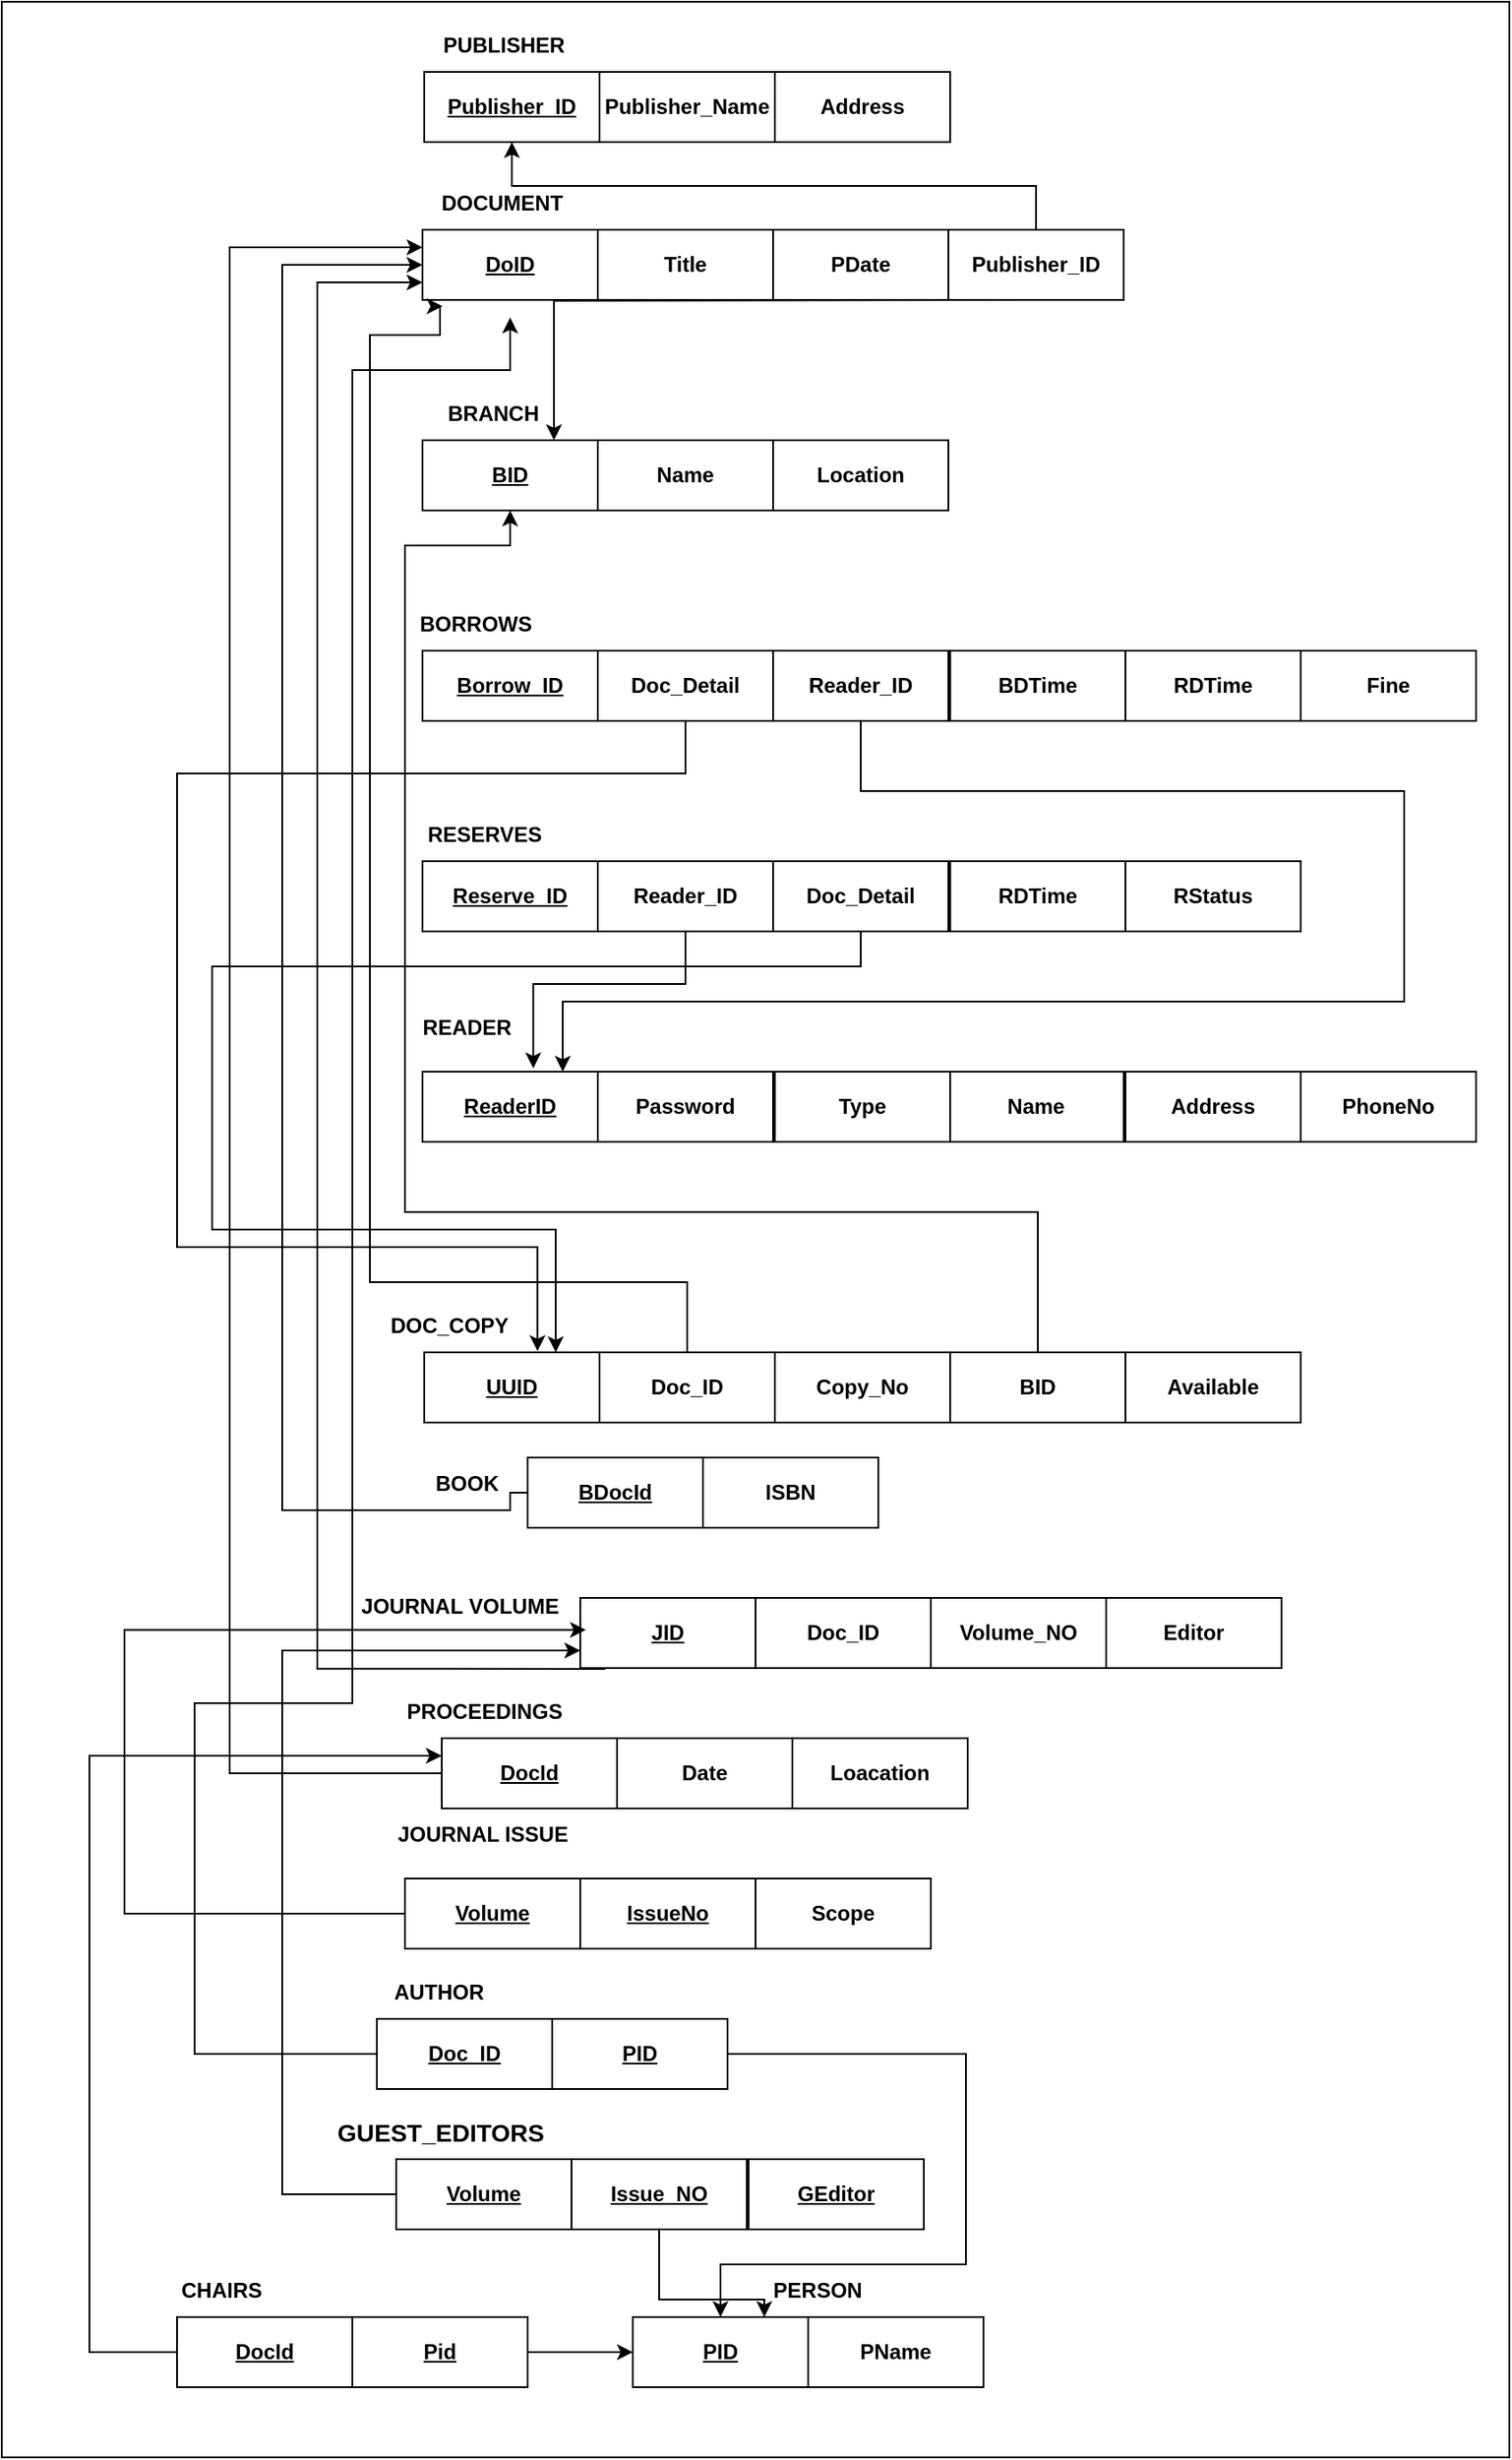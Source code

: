 <mxfile version="20.6.2" type="device" pages="2"><diagram id="R2lEEEUBdFMjLlhIrx00" name="Page-1"><mxGraphModel dx="2335" dy="811" grid="1" gridSize="10" guides="1" tooltips="1" connect="1" arrows="1" fold="1" page="1" pageScale="1" pageWidth="700" pageHeight="1000" math="0" shadow="0" extFonts="Permanent Marker^https://fonts.googleapis.com/css?family=Permanent+Marker"><root><mxCell id="0"/><mxCell id="1" parent="0"/><mxCell id="0uOusoim8GJtXuCVrhlG-1" value="&lt;u&gt;&lt;b&gt;Publisher_ID&lt;/b&gt;&lt;/u&gt;" style="whiteSpace=wrap;html=1;align=center;" parent="1" vertex="1"><mxGeometry x="81" y="190" width="100" height="40" as="geometry"/></mxCell><mxCell id="0uOusoim8GJtXuCVrhlG-2" value="&lt;b&gt;&lt;u&gt;DoID&lt;/u&gt;&lt;/b&gt;" style="whiteSpace=wrap;html=1;align=center;" parent="1" vertex="1"><mxGeometry x="80" y="280" width="100" height="40" as="geometry"/></mxCell><mxCell id="0uOusoim8GJtXuCVrhlG-3" value="&lt;b&gt;Address&lt;/b&gt;" style="whiteSpace=wrap;html=1;align=center;" parent="1" vertex="1"><mxGeometry x="281" y="190" width="100" height="40" as="geometry"/></mxCell><mxCell id="0uOusoim8GJtXuCVrhlG-4" value="&lt;b&gt;Publisher_Name&lt;/b&gt;" style="whiteSpace=wrap;html=1;align=center;" parent="1" vertex="1"><mxGeometry x="181" y="190" width="100" height="40" as="geometry"/></mxCell><mxCell id="0uOusoim8GJtXuCVrhlG-36" style="edgeStyle=orthogonalEdgeStyle;rounded=0;orthogonalLoop=1;jettySize=auto;html=1;exitX=0.5;exitY=1;exitDx=0;exitDy=0;entryX=0.75;entryY=0;entryDx=0;entryDy=0;" parent="1" target="0uOusoim8GJtXuCVrhlG-15" edge="1"><mxGeometry relative="1" as="geometry"><mxPoint x="430" y="320" as="sourcePoint"/></mxGeometry></mxCell><mxCell id="0uOusoim8GJtXuCVrhlG-6" value="&lt;b&gt;PDate&lt;/b&gt;" style="whiteSpace=wrap;html=1;align=center;" parent="1" vertex="1"><mxGeometry x="280" y="280" width="100" height="40" as="geometry"/></mxCell><mxCell id="0uOusoim8GJtXuCVrhlG-7" value="&lt;b&gt;Title&lt;/b&gt;" style="whiteSpace=wrap;html=1;align=center;" parent="1" vertex="1"><mxGeometry x="180" y="280" width="100" height="40" as="geometry"/></mxCell><mxCell id="0uOusoim8GJtXuCVrhlG-32" style="edgeStyle=orthogonalEdgeStyle;rounded=0;orthogonalLoop=1;jettySize=auto;html=1;exitX=0.5;exitY=0;exitDx=0;exitDy=0;" parent="1" source="0uOusoim8GJtXuCVrhlG-8" target="0uOusoim8GJtXuCVrhlG-1" edge="1"><mxGeometry relative="1" as="geometry"/></mxCell><mxCell id="0uOusoim8GJtXuCVrhlG-8" value="&lt;b&gt;Publisher_ID&lt;/b&gt;" style="whiteSpace=wrap;html=1;align=center;" parent="1" vertex="1"><mxGeometry x="380" y="280" width="100" height="40" as="geometry"/></mxCell><mxCell id="0uOusoim8GJtXuCVrhlG-11" value="&lt;b&gt;BORROWS&lt;/b&gt;" style="text;html=1;align=center;verticalAlign=middle;resizable=0;points=[];autosize=1;strokeColor=none;fillColor=none;" parent="1" vertex="1"><mxGeometry x="65" y="490" width="90" height="30" as="geometry"/></mxCell><mxCell id="0uOusoim8GJtXuCVrhlG-12" value="&lt;b&gt;&lt;u&gt;Borrow_ID&lt;/u&gt;&lt;/b&gt;" style="whiteSpace=wrap;html=1;align=center;" parent="1" vertex="1"><mxGeometry x="80" y="520" width="100" height="40" as="geometry"/></mxCell><mxCell id="0uOusoim8GJtXuCVrhlG-13" value="&lt;b&gt;Location&lt;/b&gt;" style="whiteSpace=wrap;html=1;align=center;" parent="1" vertex="1"><mxGeometry x="280" y="400" width="100" height="40" as="geometry"/></mxCell><mxCell id="0uOusoim8GJtXuCVrhlG-14" value="&lt;b&gt;Name&lt;/b&gt;" style="whiteSpace=wrap;html=1;align=center;" parent="1" vertex="1"><mxGeometry x="180" y="400" width="100" height="40" as="geometry"/></mxCell><mxCell id="0uOusoim8GJtXuCVrhlG-15" value="&lt;b&gt;&lt;u&gt;BID&lt;/u&gt;&lt;/b&gt;" style="whiteSpace=wrap;html=1;align=center;" parent="1" vertex="1"><mxGeometry x="80" y="400" width="100" height="40" as="geometry"/></mxCell><mxCell id="0uOusoim8GJtXuCVrhlG-16" value="&lt;b&gt;Address&lt;/b&gt;" style="whiteSpace=wrap;html=1;align=center;" parent="1" vertex="1"><mxGeometry x="481" y="760" width="100" height="40" as="geometry"/></mxCell><mxCell id="0uOusoim8GJtXuCVrhlG-17" value="&lt;b&gt;Name&lt;/b&gt;" style="whiteSpace=wrap;html=1;align=center;" parent="1" vertex="1"><mxGeometry x="380" y="760" width="100" height="40" as="geometry"/></mxCell><mxCell id="0uOusoim8GJtXuCVrhlG-18" value="&lt;b&gt;Type&lt;/b&gt;" style="whiteSpace=wrap;html=1;align=center;" parent="1" vertex="1"><mxGeometry x="281" y="760" width="100" height="40" as="geometry"/></mxCell><mxCell id="0uOusoim8GJtXuCVrhlG-19" value="&lt;b&gt;&lt;u&gt;ReaderID&lt;/u&gt;&lt;/b&gt;" style="whiteSpace=wrap;html=1;align=center;" parent="1" vertex="1"><mxGeometry x="80" y="760" width="100" height="40" as="geometry"/></mxCell><mxCell id="0uOusoim8GJtXuCVrhlG-54" style="edgeStyle=orthogonalEdgeStyle;rounded=0;orthogonalLoop=1;jettySize=auto;html=1;exitX=0.5;exitY=1;exitDx=0;exitDy=0;entryX=0.75;entryY=0;entryDx=0;entryDy=0;" parent="1" source="0uOusoim8GJtXuCVrhlG-20" target="vw44rCnMCCymddb78eO5-1" edge="1"><mxGeometry relative="1" as="geometry"><mxPoint x="140" y="760" as="targetPoint"/><Array as="points"><mxPoint x="330" y="700"/><mxPoint x="-40" y="700"/><mxPoint x="-40" y="850"/><mxPoint x="156" y="850"/></Array></mxGeometry></mxCell><mxCell id="0uOusoim8GJtXuCVrhlG-20" value="&lt;b&gt;Doc_Detail&lt;/b&gt;" style="whiteSpace=wrap;html=1;align=center;" parent="1" vertex="1"><mxGeometry x="280" y="640" width="100" height="40" as="geometry"/></mxCell><mxCell id="Umkux5F-K8fz4ffUyLJo-14" style="edgeStyle=orthogonalEdgeStyle;rounded=0;orthogonalLoop=1;jettySize=auto;html=1;exitX=0.5;exitY=1;exitDx=0;exitDy=0;entryX=0.632;entryY=-0.048;entryDx=0;entryDy=0;entryPerimeter=0;fontSize=14;" parent="1" source="0uOusoim8GJtXuCVrhlG-21" target="0uOusoim8GJtXuCVrhlG-19" edge="1"><mxGeometry relative="1" as="geometry"><Array as="points"><mxPoint x="230" y="710"/><mxPoint x="143" y="710"/></Array></mxGeometry></mxCell><mxCell id="0uOusoim8GJtXuCVrhlG-21" value="&lt;b&gt;Reader_ID&lt;/b&gt;" style="whiteSpace=wrap;html=1;align=center;" parent="1" vertex="1"><mxGeometry x="180" y="640" width="100" height="40" as="geometry"/></mxCell><mxCell id="0uOusoim8GJtXuCVrhlG-22" value="&lt;b&gt;&lt;u&gt;Reserve_ID&lt;/u&gt;&lt;/b&gt;" style="whiteSpace=wrap;html=1;align=center;" parent="1" vertex="1"><mxGeometry x="80" y="640" width="100" height="40" as="geometry"/></mxCell><mxCell id="0uOusoim8GJtXuCVrhlG-23" value="&lt;b&gt;BDTime&lt;/b&gt;" style="whiteSpace=wrap;html=1;align=center;" parent="1" vertex="1"><mxGeometry x="381" y="520" width="100" height="40" as="geometry"/></mxCell><mxCell id="Umkux5F-K8fz4ffUyLJo-11" style="edgeStyle=orthogonalEdgeStyle;rounded=0;orthogonalLoop=1;jettySize=auto;html=1;exitX=0.5;exitY=1;exitDx=0;exitDy=0;fontSize=14;" parent="1" source="0uOusoim8GJtXuCVrhlG-24" edge="1"><mxGeometry relative="1" as="geometry"><mxPoint x="160" y="760" as="targetPoint"/><Array as="points"><mxPoint x="330" y="600"/><mxPoint x="640" y="600"/><mxPoint x="640" y="720"/><mxPoint x="160" y="720"/><mxPoint x="160" y="760"/></Array></mxGeometry></mxCell><mxCell id="0uOusoim8GJtXuCVrhlG-24" value="&lt;b&gt;Reader_ID&lt;/b&gt;" style="whiteSpace=wrap;html=1;align=center;" parent="1" vertex="1"><mxGeometry x="280" y="520" width="100" height="40" as="geometry"/></mxCell><mxCell id="Umkux5F-K8fz4ffUyLJo-12" style="edgeStyle=orthogonalEdgeStyle;rounded=0;orthogonalLoop=1;jettySize=auto;html=1;exitX=0.5;exitY=1;exitDx=0;exitDy=0;fontSize=14;entryX=0.646;entryY=-0.017;entryDx=0;entryDy=0;entryPerimeter=0;" parent="1" source="0uOusoim8GJtXuCVrhlG-25" target="vw44rCnMCCymddb78eO5-1" edge="1"><mxGeometry relative="1" as="geometry"><mxPoint x="140" y="860" as="targetPoint"/><Array as="points"><mxPoint x="230" y="590"/><mxPoint x="-60" y="590"/><mxPoint x="-60" y="860"/><mxPoint x="146" y="860"/></Array></mxGeometry></mxCell><mxCell id="0uOusoim8GJtXuCVrhlG-25" value="&lt;b&gt;Doc_Detail&lt;/b&gt;" style="whiteSpace=wrap;html=1;align=center;" parent="1" vertex="1"><mxGeometry x="180" y="520" width="100" height="40" as="geometry"/></mxCell><mxCell id="0uOusoim8GJtXuCVrhlG-28" value="&lt;b&gt;PhoneNo&lt;/b&gt;" style="whiteSpace=wrap;html=1;align=center;" parent="1" vertex="1"><mxGeometry x="581" y="760" width="100" height="40" as="geometry"/></mxCell><mxCell id="0uOusoim8GJtXuCVrhlG-29" value="&lt;b&gt;PUBLISHER&lt;/b&gt;" style="text;html=1;align=center;verticalAlign=middle;resizable=0;points=[];autosize=1;strokeColor=none;fillColor=none;" parent="1" vertex="1"><mxGeometry x="81" y="160" width="90" height="30" as="geometry"/></mxCell><mxCell id="0uOusoim8GJtXuCVrhlG-30" value="&lt;b&gt;DOCUMENT&lt;/b&gt;" style="text;html=1;align=center;verticalAlign=middle;resizable=0;points=[];autosize=1;strokeColor=none;fillColor=none;" parent="1" vertex="1"><mxGeometry x="80" y="250" width="90" height="30" as="geometry"/></mxCell><mxCell id="0uOusoim8GJtXuCVrhlG-31" value="&lt;b&gt;BRANCH&lt;/b&gt;" style="text;html=1;align=center;verticalAlign=middle;resizable=0;points=[];autosize=1;strokeColor=none;fillColor=none;" parent="1" vertex="1"><mxGeometry x="80" y="370" width="80" height="30" as="geometry"/></mxCell><mxCell id="0uOusoim8GJtXuCVrhlG-44" value="&lt;b&gt;PName&lt;/b&gt;" style="whiteSpace=wrap;html=1;align=center;" parent="1" vertex="1"><mxGeometry x="300" y="1470" width="100" height="40" as="geometry"/></mxCell><mxCell id="0uOusoim8GJtXuCVrhlG-45" value="&lt;b&gt;&lt;u&gt;PID&lt;/u&gt;&lt;/b&gt;" style="whiteSpace=wrap;html=1;align=center;" parent="1" vertex="1"><mxGeometry x="200" y="1470" width="100" height="40" as="geometry"/></mxCell><mxCell id="0uOusoim8GJtXuCVrhlG-46" value="&lt;b&gt;RESERVES&lt;/b&gt;" style="text;html=1;align=center;verticalAlign=middle;resizable=0;points=[];autosize=1;strokeColor=none;fillColor=none;" parent="1" vertex="1"><mxGeometry x="70" y="610" width="90" height="30" as="geometry"/></mxCell><mxCell id="0uOusoim8GJtXuCVrhlG-49" value="&lt;b&gt;READER&lt;/b&gt;" style="text;html=1;align=center;verticalAlign=middle;resizable=0;points=[];autosize=1;strokeColor=none;fillColor=none;" parent="1" vertex="1"><mxGeometry x="70" y="720" width="70" height="30" as="geometry"/></mxCell><mxCell id="0uOusoim8GJtXuCVrhlG-55" value="&lt;b&gt;PERSON&lt;/b&gt;" style="text;html=1;align=center;verticalAlign=middle;resizable=0;points=[];autosize=1;strokeColor=none;fillColor=none;" parent="1" vertex="1"><mxGeometry x="270" y="1440" width="70" height="30" as="geometry"/></mxCell><mxCell id="vw44rCnMCCymddb78eO5-79" style="edgeStyle=orthogonalEdgeStyle;rounded=0;orthogonalLoop=1;jettySize=auto;html=1;entryX=0.115;entryY=1.09;entryDx=0;entryDy=0;exitX=0.5;exitY=0;exitDx=0;exitDy=0;entryPerimeter=0;" parent="1" source="vw44rCnMCCymddb78eO5-2" target="0uOusoim8GJtXuCVrhlG-2" edge="1"><mxGeometry relative="1" as="geometry"><Array as="points"><mxPoint x="231" y="880"/><mxPoint x="50" y="880"/><mxPoint x="50" y="340"/><mxPoint x="90" y="340"/><mxPoint x="90" y="324"/></Array></mxGeometry></mxCell><mxCell id="vw44rCnMCCymddb78eO5-1" value="&lt;b&gt;&lt;u&gt;UUID&lt;/u&gt;&lt;/b&gt;" style="whiteSpace=wrap;html=1;align=center;" parent="1" vertex="1"><mxGeometry x="81" y="920" width="100" height="40" as="geometry"/></mxCell><mxCell id="vw44rCnMCCymddb78eO5-80" style="edgeStyle=orthogonalEdgeStyle;rounded=0;orthogonalLoop=1;jettySize=auto;html=1;exitX=0.5;exitY=0;exitDx=0;exitDy=0;entryX=0.5;entryY=1;entryDx=0;entryDy=0;" parent="1" source="vw44rCnMCCymddb78eO5-4" target="0uOusoim8GJtXuCVrhlG-15" edge="1"><mxGeometry relative="1" as="geometry"><Array as="points"><mxPoint x="431" y="840"/><mxPoint x="70" y="840"/><mxPoint x="70" y="460"/><mxPoint x="130" y="460"/></Array></mxGeometry></mxCell><mxCell id="vw44rCnMCCymddb78eO5-2" value="&lt;b&gt;Doc_ID&lt;/b&gt;" style="whiteSpace=wrap;html=1;align=center;" parent="1" vertex="1"><mxGeometry x="181" y="920" width="100" height="40" as="geometry"/></mxCell><mxCell id="vw44rCnMCCymddb78eO5-3" value="&lt;b style=&quot;&quot;&gt;Copy_No&lt;/b&gt;" style="whiteSpace=wrap;html=1;align=center;" parent="1" vertex="1"><mxGeometry x="281" y="920" width="100" height="40" as="geometry"/></mxCell><mxCell id="vw44rCnMCCymddb78eO5-4" value="&lt;b&gt;BID&lt;/b&gt;" style="whiteSpace=wrap;html=1;align=center;" parent="1" vertex="1"><mxGeometry x="381" y="920" width="100" height="40" as="geometry"/></mxCell><mxCell id="vw44rCnMCCymddb78eO5-5" value="&lt;b&gt;Available&lt;/b&gt;" style="whiteSpace=wrap;html=1;align=center;" parent="1" vertex="1"><mxGeometry x="481" y="920" width="100" height="40" as="geometry"/></mxCell><mxCell id="vw44rCnMCCymddb78eO5-6" value="&lt;b&gt;&lt;u&gt;DocId&lt;/u&gt;&lt;/b&gt;" style="whiteSpace=wrap;html=1;align=center;" parent="1" vertex="1"><mxGeometry x="140" y="980" width="100" height="40" as="geometry"/></mxCell><mxCell id="vw44rCnMCCymddb78eO5-7" value="&lt;b&gt;DOC_COPY&lt;/b&gt;" style="text;html=1;align=center;verticalAlign=middle;resizable=0;points=[];autosize=1;strokeColor=none;fillColor=none;" parent="1" vertex="1"><mxGeometry x="50" y="890" width="90" height="30" as="geometry"/></mxCell><mxCell id="vw44rCnMCCymddb78eO5-15" value="&lt;b&gt;ISBN&lt;/b&gt;" style="whiteSpace=wrap;html=1;align=center;" parent="1" vertex="1"><mxGeometry x="240" y="980" width="100" height="40" as="geometry"/></mxCell><mxCell id="vw44rCnMCCymddb78eO5-18" value="&lt;b&gt;BOOK&lt;/b&gt;" style="text;html=1;align=center;verticalAlign=middle;resizable=0;points=[];autosize=1;strokeColor=none;fillColor=none;" parent="1" vertex="1"><mxGeometry x="75" y="980" width="60" height="30" as="geometry"/></mxCell><mxCell id="vw44rCnMCCymddb78eO5-75" style="edgeStyle=orthogonalEdgeStyle;rounded=0;orthogonalLoop=1;jettySize=auto;html=1;entryX=0;entryY=0.5;entryDx=0;entryDy=0;exitX=0;exitY=0.5;exitDx=0;exitDy=0;" parent="1" source="vw44rCnMCCymddb78eO5-20" target="0uOusoim8GJtXuCVrhlG-2" edge="1"><mxGeometry relative="1" as="geometry"><mxPoint x="70" y="1240" as="sourcePoint"/><Array as="points"><mxPoint x="130" y="1000"/><mxPoint x="130" y="1010"/><mxPoint y="1010"/><mxPoint y="300"/></Array></mxGeometry></mxCell><mxCell id="vw44rCnMCCymddb78eO5-20" value="&lt;b&gt;&lt;u&gt;BDocId&lt;/u&gt;&lt;/b&gt;" style="whiteSpace=wrap;html=1;align=center;" parent="1" vertex="1"><mxGeometry x="140" y="980" width="100" height="40" as="geometry"/></mxCell><mxCell id="vw44rCnMCCymddb78eO5-21" value="&lt;b&gt;ISBN&lt;/b&gt;" style="whiteSpace=wrap;html=1;align=center;" parent="1" vertex="1"><mxGeometry x="240" y="980" width="100" height="40" as="geometry"/></mxCell><mxCell id="vw44rCnMCCymddb78eO5-76" style="edgeStyle=orthogonalEdgeStyle;rounded=0;orthogonalLoop=1;jettySize=auto;html=1;entryX=0;entryY=0.75;entryDx=0;entryDy=0;exitX=0.143;exitY=1.011;exitDx=0;exitDy=0;exitPerimeter=0;" parent="1" source="vw44rCnMCCymddb78eO5-24" target="0uOusoim8GJtXuCVrhlG-2" edge="1"><mxGeometry relative="1" as="geometry"><Array as="points"><mxPoint x="20" y="1100"/><mxPoint x="20" y="310"/></Array></mxGeometry></mxCell><mxCell id="vw44rCnMCCymddb78eO5-24" value="&lt;b&gt;&lt;u&gt;JID&lt;/u&gt;&lt;/b&gt;" style="whiteSpace=wrap;html=1;align=center;" parent="1" vertex="1"><mxGeometry x="170" y="1060" width="100" height="40" as="geometry"/></mxCell><mxCell id="vw44rCnMCCymddb78eO5-25" value="&lt;b&gt;Doc_ID&lt;/b&gt;" style="whiteSpace=wrap;html=1;align=center;" parent="1" vertex="1"><mxGeometry x="270" y="1060" width="100" height="40" as="geometry"/></mxCell><mxCell id="vw44rCnMCCymddb78eO5-26" value="&lt;b&gt;Volume_NO&lt;/b&gt;" style="whiteSpace=wrap;html=1;align=center;" parent="1" vertex="1"><mxGeometry x="370" y="1060" width="100" height="40" as="geometry"/></mxCell><mxCell id="vw44rCnMCCymddb78eO5-27" value="&lt;b&gt;Editor&lt;/b&gt;" style="whiteSpace=wrap;html=1;align=center;" parent="1" vertex="1"><mxGeometry x="470" y="1060" width="100" height="40" as="geometry"/></mxCell><mxCell id="vw44rCnMCCymddb78eO5-77" style="edgeStyle=orthogonalEdgeStyle;rounded=0;orthogonalLoop=1;jettySize=auto;html=1;entryX=0;entryY=0.25;entryDx=0;entryDy=0;" parent="1" source="vw44rCnMCCymddb78eO5-31" target="0uOusoim8GJtXuCVrhlG-2" edge="1"><mxGeometry relative="1" as="geometry"><Array as="points"><mxPoint x="-30" y="1160"/><mxPoint x="-30" y="290"/></Array></mxGeometry></mxCell><mxCell id="vw44rCnMCCymddb78eO5-31" value="&lt;b&gt;&lt;u&gt;DocId&lt;/u&gt;&lt;/b&gt;" style="whiteSpace=wrap;html=1;align=center;" parent="1" vertex="1"><mxGeometry x="91" y="1140" width="100" height="40" as="geometry"/></mxCell><mxCell id="vw44rCnMCCymddb78eO5-32" value="&lt;b&gt;Date&lt;/b&gt;" style="whiteSpace=wrap;html=1;align=center;" parent="1" vertex="1"><mxGeometry x="191" y="1140" width="100" height="40" as="geometry"/></mxCell><mxCell id="vw44rCnMCCymddb78eO5-36" value="&lt;b&gt;JOURNAL&lt;/b&gt;&amp;nbsp;&lt;b&gt;VOLUME&lt;/b&gt;" style="text;html=1;align=center;verticalAlign=middle;resizable=0;points=[];autosize=1;strokeColor=none;fillColor=none;" parent="1" vertex="1"><mxGeometry x="31" y="1050" width="140" height="30" as="geometry"/></mxCell><mxCell id="vw44rCnMCCymddb78eO5-37" value="&lt;b&gt;PROCEEDINGS&lt;/b&gt;" style="text;html=1;align=center;verticalAlign=middle;resizable=0;points=[];autosize=1;strokeColor=none;fillColor=none;" parent="1" vertex="1"><mxGeometry x="60" y="1110" width="110" height="30" as="geometry"/></mxCell><mxCell id="vw44rCnMCCymddb78eO5-39" value="&lt;b&gt;JOURNAL ISSUE&lt;/b&gt;" style="text;html=1;align=center;verticalAlign=middle;resizable=0;points=[];autosize=1;strokeColor=none;fillColor=none;" parent="1" vertex="1"><mxGeometry x="54" y="1180" width="120" height="30" as="geometry"/></mxCell><mxCell id="vw44rCnMCCymddb78eO5-40" value="&lt;b&gt;&lt;u&gt;DocId&lt;/u&gt;&lt;/b&gt;" style="whiteSpace=wrap;html=1;align=center;" parent="1" vertex="1"><mxGeometry x="70" y="1220" width="100" height="40" as="geometry"/></mxCell><mxCell id="vw44rCnMCCymddb78eO5-41" value="&lt;b&gt;ISBN&lt;/b&gt;" style="whiteSpace=wrap;html=1;align=center;" parent="1" vertex="1"><mxGeometry x="170" y="1220" width="100" height="40" as="geometry"/></mxCell><mxCell id="vw44rCnMCCymddb78eO5-42" value="&lt;b&gt;Title&lt;/b&gt;" style="whiteSpace=wrap;html=1;align=center;" parent="1" vertex="1"><mxGeometry x="270" y="1220" width="100" height="40" as="geometry"/></mxCell><mxCell id="vw44rCnMCCymddb78eO5-69" style="edgeStyle=orthogonalEdgeStyle;rounded=0;orthogonalLoop=1;jettySize=auto;html=1;entryX=1.016;entryY=0.941;entryDx=0;entryDy=0;entryPerimeter=0;" parent="1" source="vw44rCnMCCymddb78eO5-44" target="vw44rCnMCCymddb78eO5-36" edge="1"><mxGeometry relative="1" as="geometry"><Array as="points"><mxPoint x="-90" y="1240"/><mxPoint x="-90" y="1078"/></Array><mxPoint x="110" y="1220" as="targetPoint"/></mxGeometry></mxCell><mxCell id="vw44rCnMCCymddb78eO5-44" value="&lt;b&gt;&lt;u&gt;Volume&lt;/u&gt;&lt;/b&gt;" style="whiteSpace=wrap;html=1;align=center;" parent="1" vertex="1"><mxGeometry x="70" y="1220" width="100" height="40" as="geometry"/></mxCell><mxCell id="vw44rCnMCCymddb78eO5-45" value="&lt;b&gt;&lt;u&gt;IssueNo&lt;/u&gt;&lt;/b&gt;" style="whiteSpace=wrap;html=1;align=center;" parent="1" vertex="1"><mxGeometry x="170" y="1220" width="100" height="40" as="geometry"/></mxCell><mxCell id="vw44rCnMCCymddb78eO5-46" value="&lt;b&gt;Scope&lt;/b&gt;" style="whiteSpace=wrap;html=1;align=center;" parent="1" vertex="1"><mxGeometry x="270" y="1220" width="100" height="40" as="geometry"/></mxCell><mxCell id="vw44rCnMCCymddb78eO5-48" value="&lt;b&gt;AUTHOR&lt;/b&gt;" style="text;html=1;align=center;verticalAlign=middle;resizable=0;points=[];autosize=1;strokeColor=none;fillColor=none;" parent="1" vertex="1"><mxGeometry x="54" y="1270" width="70" height="30" as="geometry"/></mxCell><mxCell id="vw44rCnMCCymddb78eO5-49" value="&lt;b&gt;&lt;u&gt;DocId&lt;/u&gt;&lt;/b&gt;" style="whiteSpace=wrap;html=1;align=center;" parent="1" vertex="1"><mxGeometry x="54" y="1300" width="100" height="40" as="geometry"/></mxCell><mxCell id="vw44rCnMCCymddb78eO5-50" value="&lt;b&gt;ISBN&lt;/b&gt;" style="whiteSpace=wrap;html=1;align=center;" parent="1" vertex="1"><mxGeometry x="154" y="1300" width="100" height="40" as="geometry"/></mxCell><mxCell id="vw44rCnMCCymddb78eO5-68" style="edgeStyle=orthogonalEdgeStyle;rounded=0;orthogonalLoop=1;jettySize=auto;html=1;" parent="1" source="vw44rCnMCCymddb78eO5-53" edge="1"><mxGeometry relative="1" as="geometry"><Array as="points"><mxPoint x="-50" y="1320"/><mxPoint x="-50" y="1120"/><mxPoint x="40" y="1120"/><mxPoint x="40" y="360"/><mxPoint x="130" y="360"/></Array><mxPoint x="130" y="330" as="targetPoint"/></mxGeometry></mxCell><mxCell id="vw44rCnMCCymddb78eO5-53" value="&lt;b&gt;&lt;u&gt;Doc_ID&lt;/u&gt;&lt;/b&gt;" style="whiteSpace=wrap;html=1;align=center;" parent="1" vertex="1"><mxGeometry x="54" y="1300" width="100" height="40" as="geometry"/></mxCell><mxCell id="vw44rCnMCCymddb78eO5-70" style="edgeStyle=orthogonalEdgeStyle;rounded=0;orthogonalLoop=1;jettySize=auto;html=1;entryX=0.5;entryY=0;entryDx=0;entryDy=0;" parent="1" source="vw44rCnMCCymddb78eO5-54" target="0uOusoim8GJtXuCVrhlG-45" edge="1"><mxGeometry relative="1" as="geometry"><Array as="points"><mxPoint x="390" y="1320"/><mxPoint x="390" y="1440"/><mxPoint x="250" y="1440"/></Array></mxGeometry></mxCell><mxCell id="vw44rCnMCCymddb78eO5-54" value="&lt;b&gt;&lt;u&gt;PID&lt;/u&gt;&lt;/b&gt;" style="whiteSpace=wrap;html=1;align=center;" parent="1" vertex="1"><mxGeometry x="154" y="1300" width="100" height="40" as="geometry"/></mxCell><mxCell id="vw44rCnMCCymddb78eO5-57" value="&lt;b&gt;&lt;u&gt;DocId&lt;/u&gt;&lt;/b&gt;" style="whiteSpace=wrap;html=1;align=center;" parent="1" vertex="1"><mxGeometry x="65" y="1380" width="100" height="40" as="geometry"/></mxCell><mxCell id="vw44rCnMCCymddb78eO5-58" value="&lt;b&gt;ISBN&lt;/b&gt;" style="whiteSpace=wrap;html=1;align=center;" parent="1" vertex="1"><mxGeometry x="165" y="1380" width="100" height="40" as="geometry"/></mxCell><mxCell id="vw44rCnMCCymddb78eO5-74" style="edgeStyle=orthogonalEdgeStyle;rounded=0;orthogonalLoop=1;jettySize=auto;html=1;entryX=0;entryY=0.75;entryDx=0;entryDy=0;" parent="1" source="vw44rCnMCCymddb78eO5-59" target="vw44rCnMCCymddb78eO5-24" edge="1"><mxGeometry relative="1" as="geometry"><Array as="points"><mxPoint y="1400"/><mxPoint y="1090"/></Array></mxGeometry></mxCell><mxCell id="vw44rCnMCCymddb78eO5-59" value="&lt;b&gt;&lt;u&gt;Volume&lt;/u&gt;&lt;/b&gt;" style="whiteSpace=wrap;html=1;align=center;" parent="1" vertex="1"><mxGeometry x="65" y="1380" width="100" height="40" as="geometry"/></mxCell><mxCell id="vw44rCnMCCymddb78eO5-71" style="edgeStyle=orthogonalEdgeStyle;rounded=0;orthogonalLoop=1;jettySize=auto;html=1;entryX=0.75;entryY=0;entryDx=0;entryDy=0;exitX=0.5;exitY=1;exitDx=0;exitDy=0;" parent="1" source="vw44rCnMCCymddb78eO5-60" target="0uOusoim8GJtXuCVrhlG-45" edge="1"><mxGeometry relative="1" as="geometry"><Array as="points"><mxPoint x="215" y="1460"/><mxPoint x="275" y="1460"/></Array></mxGeometry></mxCell><mxCell id="vw44rCnMCCymddb78eO5-60" value="&lt;b&gt;&lt;u&gt;Issue_NO&lt;/u&gt;&lt;/b&gt;" style="whiteSpace=wrap;html=1;align=center;" parent="1" vertex="1"><mxGeometry x="165" y="1380" width="100" height="40" as="geometry"/></mxCell><mxCell id="vw44rCnMCCymddb78eO5-61" value="&lt;b&gt;&lt;font style=&quot;font-size: 14px;&quot;&gt;GUEST_EDITORS&lt;/font&gt;&lt;/b&gt;" style="text;html=1;align=center;verticalAlign=middle;resizable=0;points=[];autosize=1;strokeColor=none;fillColor=none;" parent="1" vertex="1"><mxGeometry x="20" y="1350" width="140" height="30" as="geometry"/></mxCell><mxCell id="vw44rCnMCCymddb78eO5-62" value="&lt;b&gt;CHAIRS&lt;/b&gt;" style="text;html=1;align=center;verticalAlign=middle;resizable=0;points=[];autosize=1;strokeColor=none;fillColor=none;" parent="1" vertex="1"><mxGeometry x="-70" y="1440" width="70" height="30" as="geometry"/></mxCell><mxCell id="vw44rCnMCCymddb78eO5-63" value="&lt;b&gt;&lt;u&gt;DocId&lt;/u&gt;&lt;/b&gt;" style="whiteSpace=wrap;html=1;align=center;" parent="1" vertex="1"><mxGeometry x="-60" y="1470" width="100" height="40" as="geometry"/></mxCell><mxCell id="vw44rCnMCCymddb78eO5-64" value="&lt;b&gt;ISBN&lt;/b&gt;" style="whiteSpace=wrap;html=1;align=center;" parent="1" vertex="1"><mxGeometry x="40" y="1470" width="100" height="40" as="geometry"/></mxCell><mxCell id="vw44rCnMCCymddb78eO5-67" style="edgeStyle=orthogonalEdgeStyle;rounded=0;orthogonalLoop=1;jettySize=auto;html=1;entryX=0;entryY=0.25;entryDx=0;entryDy=0;" parent="1" source="vw44rCnMCCymddb78eO5-65" edge="1" target="vw44rCnMCCymddb78eO5-31"><mxGeometry relative="1" as="geometry"><mxPoint x="110" y="1390" as="targetPoint"/><Array as="points"><mxPoint x="-110" y="1490"/><mxPoint x="-110" y="1150"/></Array></mxGeometry></mxCell><mxCell id="vw44rCnMCCymddb78eO5-65" value="&lt;b&gt;&lt;u&gt;DocId&lt;/u&gt;&lt;/b&gt;" style="whiteSpace=wrap;html=1;align=center;" parent="1" vertex="1"><mxGeometry x="-60" y="1470" width="100" height="40" as="geometry"/></mxCell><mxCell id="vw44rCnMCCymddb78eO5-72" style="edgeStyle=orthogonalEdgeStyle;rounded=0;orthogonalLoop=1;jettySize=auto;html=1;entryX=0;entryY=0.5;entryDx=0;entryDy=0;exitX=1;exitY=0.5;exitDx=0;exitDy=0;" parent="1" source="vw44rCnMCCymddb78eO5-66" target="0uOusoim8GJtXuCVrhlG-45" edge="1"><mxGeometry relative="1" as="geometry"><Array as="points"><mxPoint x="140" y="1490"/><mxPoint x="140" y="1490"/></Array></mxGeometry></mxCell><mxCell id="vw44rCnMCCymddb78eO5-66" value="&lt;b&gt;&lt;u&gt;Pid&lt;/u&gt;&lt;/b&gt;" style="whiteSpace=wrap;html=1;align=center;" parent="1" vertex="1"><mxGeometry x="40" y="1470" width="100" height="40" as="geometry"/></mxCell><mxCell id="Umkux5F-K8fz4ffUyLJo-1" value="&lt;b&gt;RDTime&lt;/b&gt;" style="whiteSpace=wrap;html=1;align=center;" parent="1" vertex="1"><mxGeometry x="481" y="520" width="100" height="40" as="geometry"/></mxCell><mxCell id="Umkux5F-K8fz4ffUyLJo-2" value="&lt;b&gt;Fine&lt;/b&gt;" style="whiteSpace=wrap;html=1;align=center;" parent="1" vertex="1"><mxGeometry x="581" y="520" width="100" height="40" as="geometry"/></mxCell><mxCell id="Umkux5F-K8fz4ffUyLJo-3" value="&lt;b&gt;RDTime&lt;/b&gt;" style="whiteSpace=wrap;html=1;align=center;" parent="1" vertex="1"><mxGeometry x="381" y="640" width="100" height="40" as="geometry"/></mxCell><mxCell id="Umkux5F-K8fz4ffUyLJo-5" value="&lt;b&gt;RStatus&lt;/b&gt;" style="whiteSpace=wrap;html=1;align=center;" parent="1" vertex="1"><mxGeometry x="481" y="640" width="100" height="40" as="geometry"/></mxCell><mxCell id="Umkux5F-K8fz4ffUyLJo-7" value="&lt;b&gt;Password&lt;/b&gt;" style="whiteSpace=wrap;html=1;align=center;" parent="1" vertex="1"><mxGeometry x="180" y="760" width="100" height="40" as="geometry"/></mxCell><mxCell id="Umkux5F-K8fz4ffUyLJo-8" value="&lt;b&gt;&lt;u&gt;GEditor&lt;/u&gt;&lt;/b&gt;" style="whiteSpace=wrap;html=1;align=center;" parent="1" vertex="1"><mxGeometry x="266" y="1380" width="100" height="40" as="geometry"/></mxCell><mxCell id="Umkux5F-K8fz4ffUyLJo-10" value="&lt;b&gt;Loacation&lt;/b&gt;" style="whiteSpace=wrap;html=1;align=center;" parent="1" vertex="1"><mxGeometry x="291" y="1140" width="100" height="40" as="geometry"/></mxCell><mxCell id="6EHTI1dLNKqfK0YfxyWb-1" value="" style="rounded=0;whiteSpace=wrap;html=1;fillColor=none;" vertex="1" parent="1"><mxGeometry x="-160" y="150" width="860" height="1400" as="geometry"/></mxCell></root></mxGraphModel></diagram><diagram id="OIFN8zr4R5XYvNLP0krZ" name="Page-2"><mxGraphModel dx="1278" dy="513" grid="1" gridSize="10" guides="1" tooltips="1" connect="1" arrows="1" fold="1" page="1" pageScale="1" pageWidth="850" pageHeight="1400" math="0" shadow="0"><root><mxCell id="0"/><mxCell id="1" parent="0"/></root></mxGraphModel></diagram></mxfile>